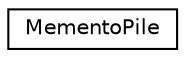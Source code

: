 digraph "Graphical Class Hierarchy"
{
  edge [fontname="Helvetica",fontsize="10",labelfontname="Helvetica",labelfontsize="10"];
  node [fontname="Helvetica",fontsize="10",shape=record];
  rankdir="LR";
  Node1 [label="MementoPile",height=0.2,width=0.4,color="black", fillcolor="white", style="filled",URL="$class_memento_pile.html"];
}
